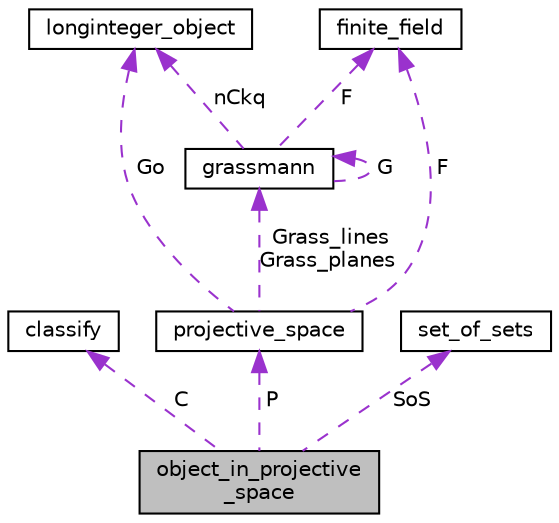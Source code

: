 digraph "object_in_projective_space"
{
  edge [fontname="Helvetica",fontsize="10",labelfontname="Helvetica",labelfontsize="10"];
  node [fontname="Helvetica",fontsize="10",shape=record];
  Node1 [label="object_in_projective\l_space",height=0.2,width=0.4,color="black", fillcolor="grey75", style="filled", fontcolor="black"];
  Node2 -> Node1 [dir="back",color="darkorchid3",fontsize="10",style="dashed",label=" C" ,fontname="Helvetica"];
  Node2 [label="classify",height=0.2,width=0.4,color="black", fillcolor="white", style="filled",URL="$d9/d43/classclassify.html"];
  Node3 -> Node1 [dir="back",color="darkorchid3",fontsize="10",style="dashed",label=" P" ,fontname="Helvetica"];
  Node3 [label="projective_space",height=0.2,width=0.4,color="black", fillcolor="white", style="filled",URL="$d2/d17/classprojective__space.html"];
  Node4 -> Node3 [dir="back",color="darkorchid3",fontsize="10",style="dashed",label=" Go" ,fontname="Helvetica"];
  Node4 [label="longinteger_object",height=0.2,width=0.4,color="black", fillcolor="white", style="filled",URL="$dd/d7e/classlonginteger__object.html"];
  Node5 -> Node3 [dir="back",color="darkorchid3",fontsize="10",style="dashed",label=" F" ,fontname="Helvetica"];
  Node5 [label="finite_field",height=0.2,width=0.4,color="black", fillcolor="white", style="filled",URL="$df/d5a/classfinite__field.html"];
  Node6 -> Node3 [dir="back",color="darkorchid3",fontsize="10",style="dashed",label=" Grass_lines\nGrass_planes" ,fontname="Helvetica"];
  Node6 [label="grassmann",height=0.2,width=0.4,color="black", fillcolor="white", style="filled",URL="$df/d02/classgrassmann.html"];
  Node4 -> Node6 [dir="back",color="darkorchid3",fontsize="10",style="dashed",label=" nCkq" ,fontname="Helvetica"];
  Node6 -> Node6 [dir="back",color="darkorchid3",fontsize="10",style="dashed",label=" G" ,fontname="Helvetica"];
  Node5 -> Node6 [dir="back",color="darkorchid3",fontsize="10",style="dashed",label=" F" ,fontname="Helvetica"];
  Node7 -> Node1 [dir="back",color="darkorchid3",fontsize="10",style="dashed",label=" SoS" ,fontname="Helvetica"];
  Node7 [label="set_of_sets",height=0.2,width=0.4,color="black", fillcolor="white", style="filled",URL="$da/dd6/classset__of__sets.html"];
}
